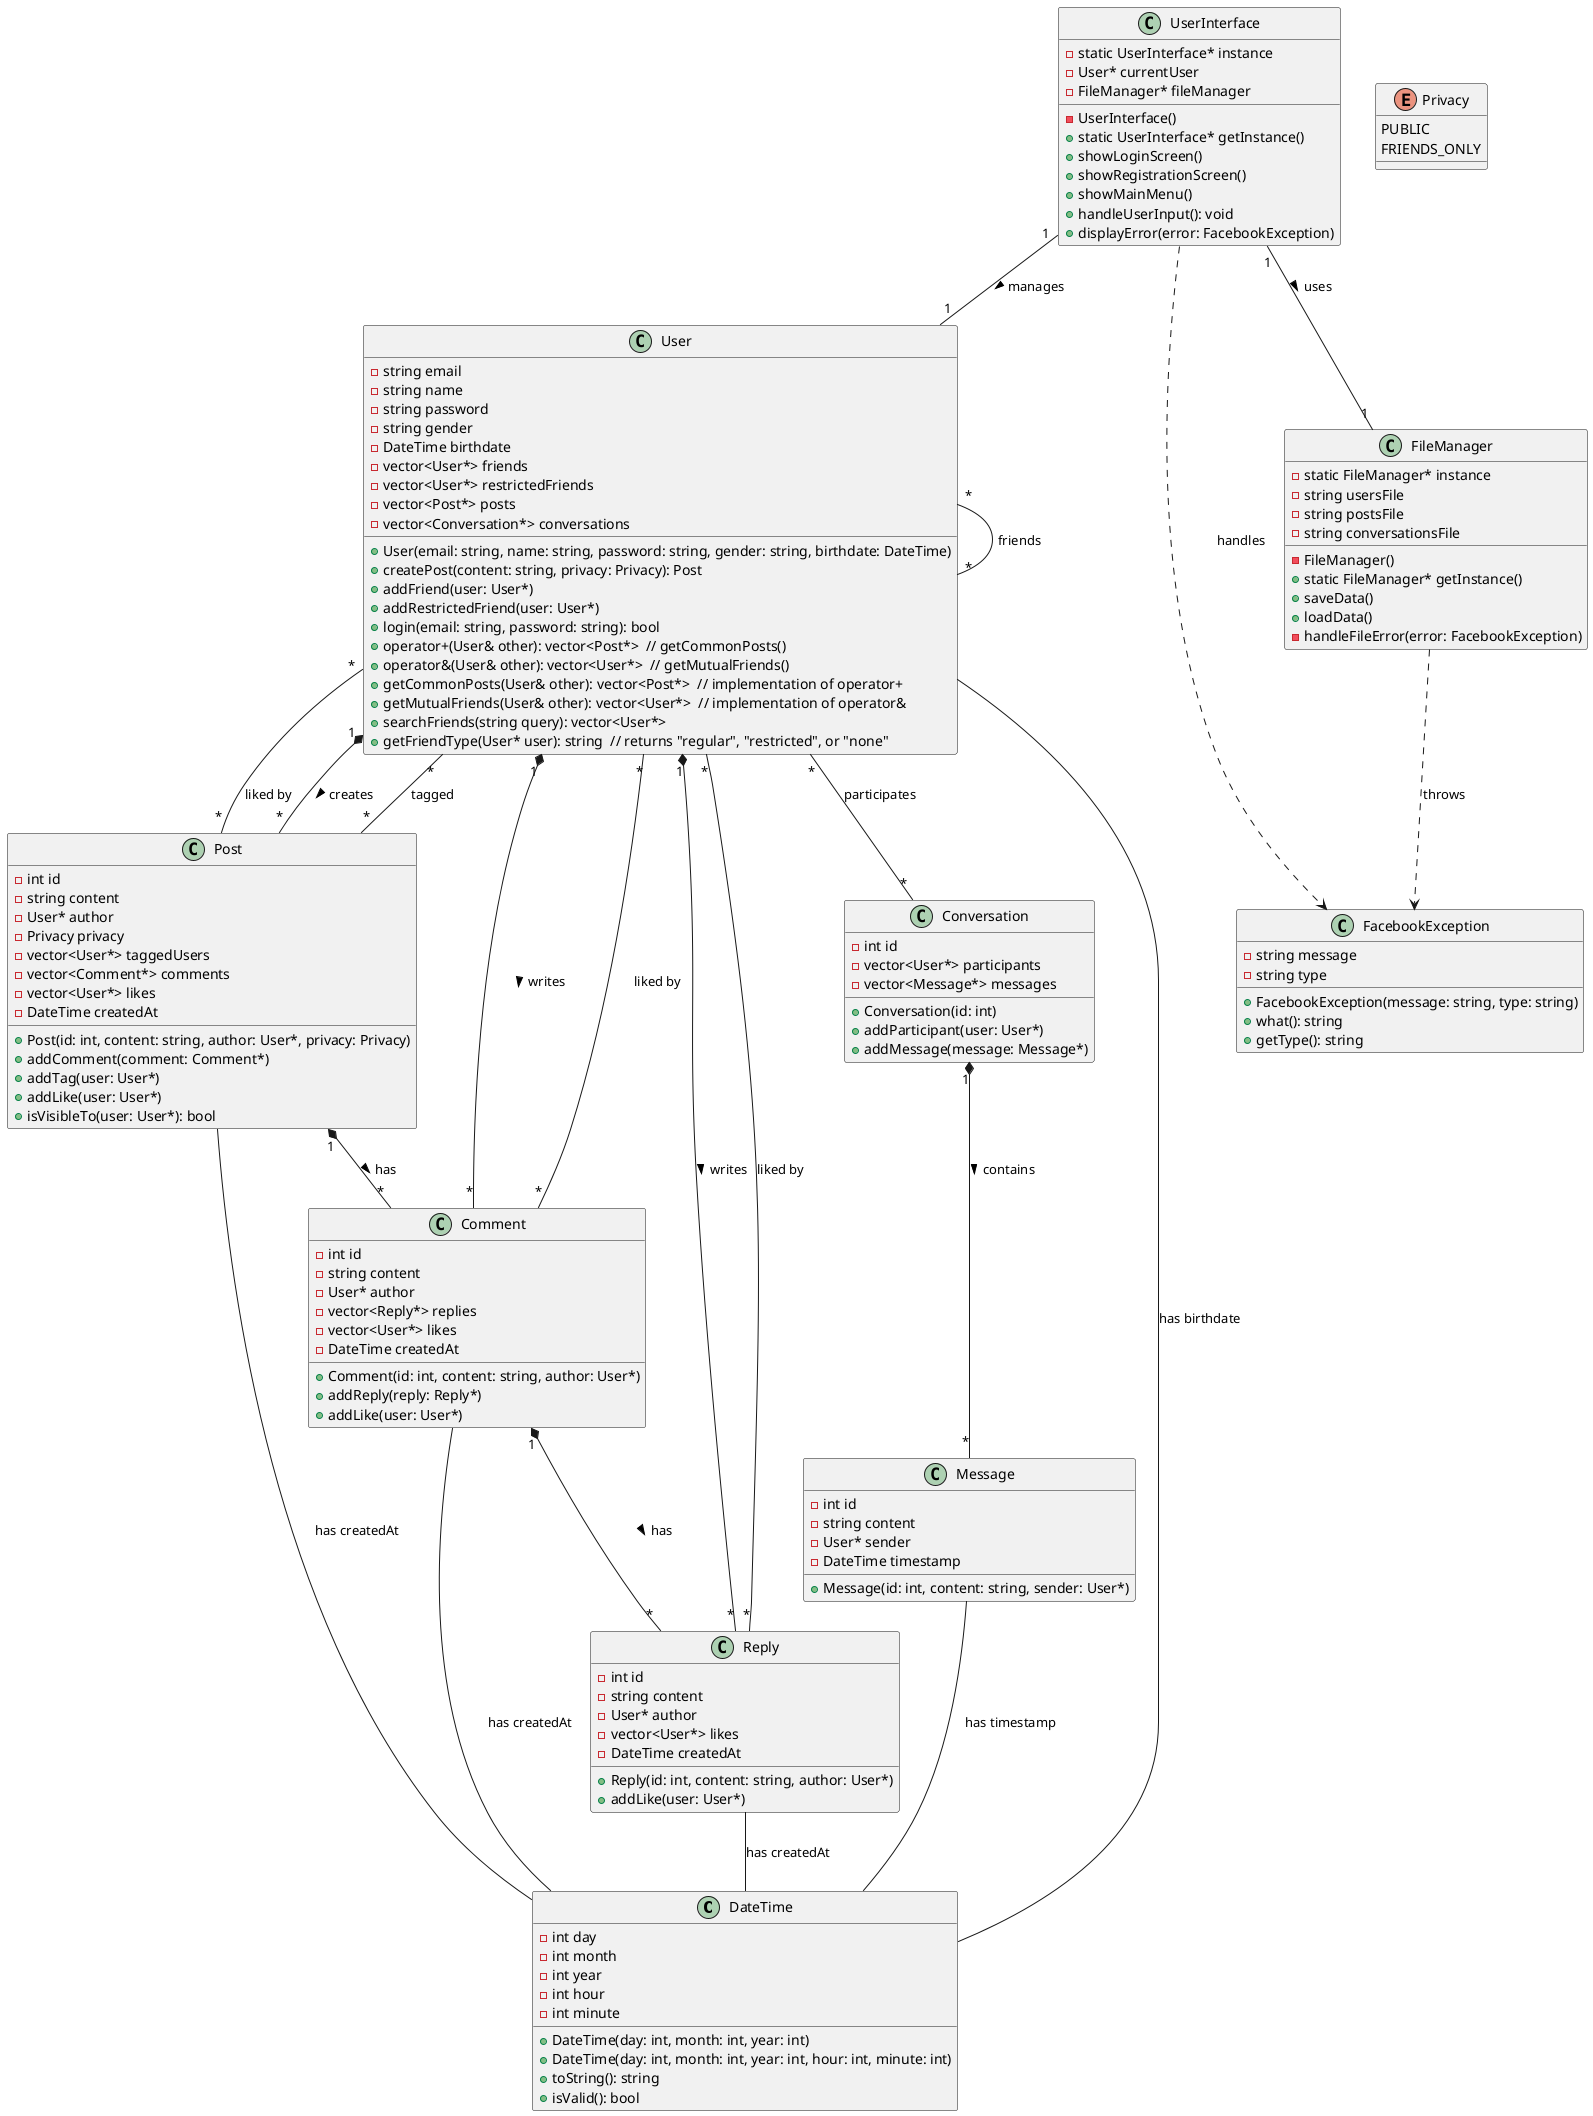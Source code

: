 @startuml Facebook Management System

' DateTime Class
class DateTime {
  -int day
  -int month
  -int year
  -int hour
  -int minute
  +DateTime(day: int, month: int, year: int)
  +DateTime(day: int, month: int, year: int, hour: int, minute: int)
  +toString(): string
  +isValid(): bool
}

' Custom Exception Class
class FacebookException {
  -string message
  -string type
  +FacebookException(message: string, type: string)
  +what(): string
  +getType(): string
}

' User Interface Class
class UserInterface {
  -static UserInterface* instance
  -User* currentUser
  -FileManager* fileManager
  -UserInterface()
  +static UserInterface* getInstance()
  +showLoginScreen()
  +showRegistrationScreen()
  +showMainMenu()
  +handleUserInput(): void
  +displayError(error: FacebookException)
}

' User Class
class User {
  -string email
  -string name
  -string password
  -string gender
  -DateTime birthdate
  -vector<User*> friends
  -vector<User*> restrictedFriends
  -vector<Post*> posts
  -vector<Conversation*> conversations
  +User(email: string, name: string, password: string, gender: string, birthdate: DateTime)
  +createPost(content: string, privacy: Privacy): Post
  +addFriend(user: User*)
  +addRestrictedFriend(user: User*)
  +login(email: string, password: string): bool
  +operator+(User& other): vector<Post*>  // getCommonPosts()
  +operator&(User& other): vector<User*>  // getMutualFriends()
  +getCommonPosts(User& other): vector<Post*>  // implementation of operator+
  +getMutualFriends(User& other): vector<User*>  // implementation of operator&
  +searchFriends(string query): vector<User*>
  +getFriendType(User* user): string  // returns "regular", "restricted", or "none"
}

' Post Class
class Post {
  -int id
  -string content
  -User* author
  -Privacy privacy
  -vector<User*> taggedUsers
  -vector<Comment*> comments
  -vector<User*> likes
  -DateTime createdAt
  +Post(id: int, content: string, author: User*, privacy: Privacy)
  +addComment(comment: Comment*)
  +addTag(user: User*)
  +addLike(user: User*)
  +isVisibleTo(user: User*): bool
}

' Comment Class
class Comment {
  -int id
  -string content
  -User* author
  -vector<Reply*> replies
  -vector<User*> likes
  -DateTime createdAt
  +Comment(id: int, content: string, author: User*)
  +addReply(reply: Reply*)
  +addLike(user: User*)
}

' Reply Class
class Reply {
  -int id
  -string content
  -User* author
  -vector<User*> likes
  -DateTime createdAt
  +Reply(id: int, content: string, author: User*)
  +addLike(user: User*)
}

' Conversation Class
class Conversation {
  -int id
  -vector<User*> participants
  -vector<Message*> messages
  +Conversation(id: int)
  +addParticipant(user: User*)
  +addMessage(message: Message*)
}

' Message Class
class Message {
  -int id
  -string content
  -User* sender
  -DateTime timestamp
  +Message(id: int, content: string, sender: User*)
}

' FileManager Class (Singleton)
class FileManager {
  -FileManager()
  -static FileManager* instance
  -string usersFile
  -string postsFile
  -string conversationsFile
  +static FileManager* getInstance()
  +saveData()
  +loadData()
  -handleFileError(error: FacebookException)
}

' Privacy Enum
enum Privacy {
  PUBLIC
  FRIENDS_ONLY
}

' Relationships
User "1" *-- "*" Post : creates >
User "1" *-- "*" Comment : writes >
User "1" *-- "*" Reply : writes >
User "*" -- "*" User : friends
Post "1" *-- "*" Comment : has >
Comment "1" *-- "*" Reply : has >
User "*" -- "*" Conversation : participates
Conversation "1" *-- "*" Message : contains >
Post "*" -- "*" User : tagged
Post "*" -- "*" User : liked by
Comment "*" -- "*" User : liked by
Reply "*" -- "*" User : liked by
UserInterface "1" -- "1" FileManager : uses >
UserInterface "1" -- "1" User : manages >
User -- DateTime : has birthdate
Post -- DateTime : has createdAt
Comment -- DateTime : has createdAt
Reply -- DateTime : has createdAt
Message -- DateTime : has timestamp
FileManager ..> FacebookException : throws
UserInterface ..> FacebookException : handles

@enduml
